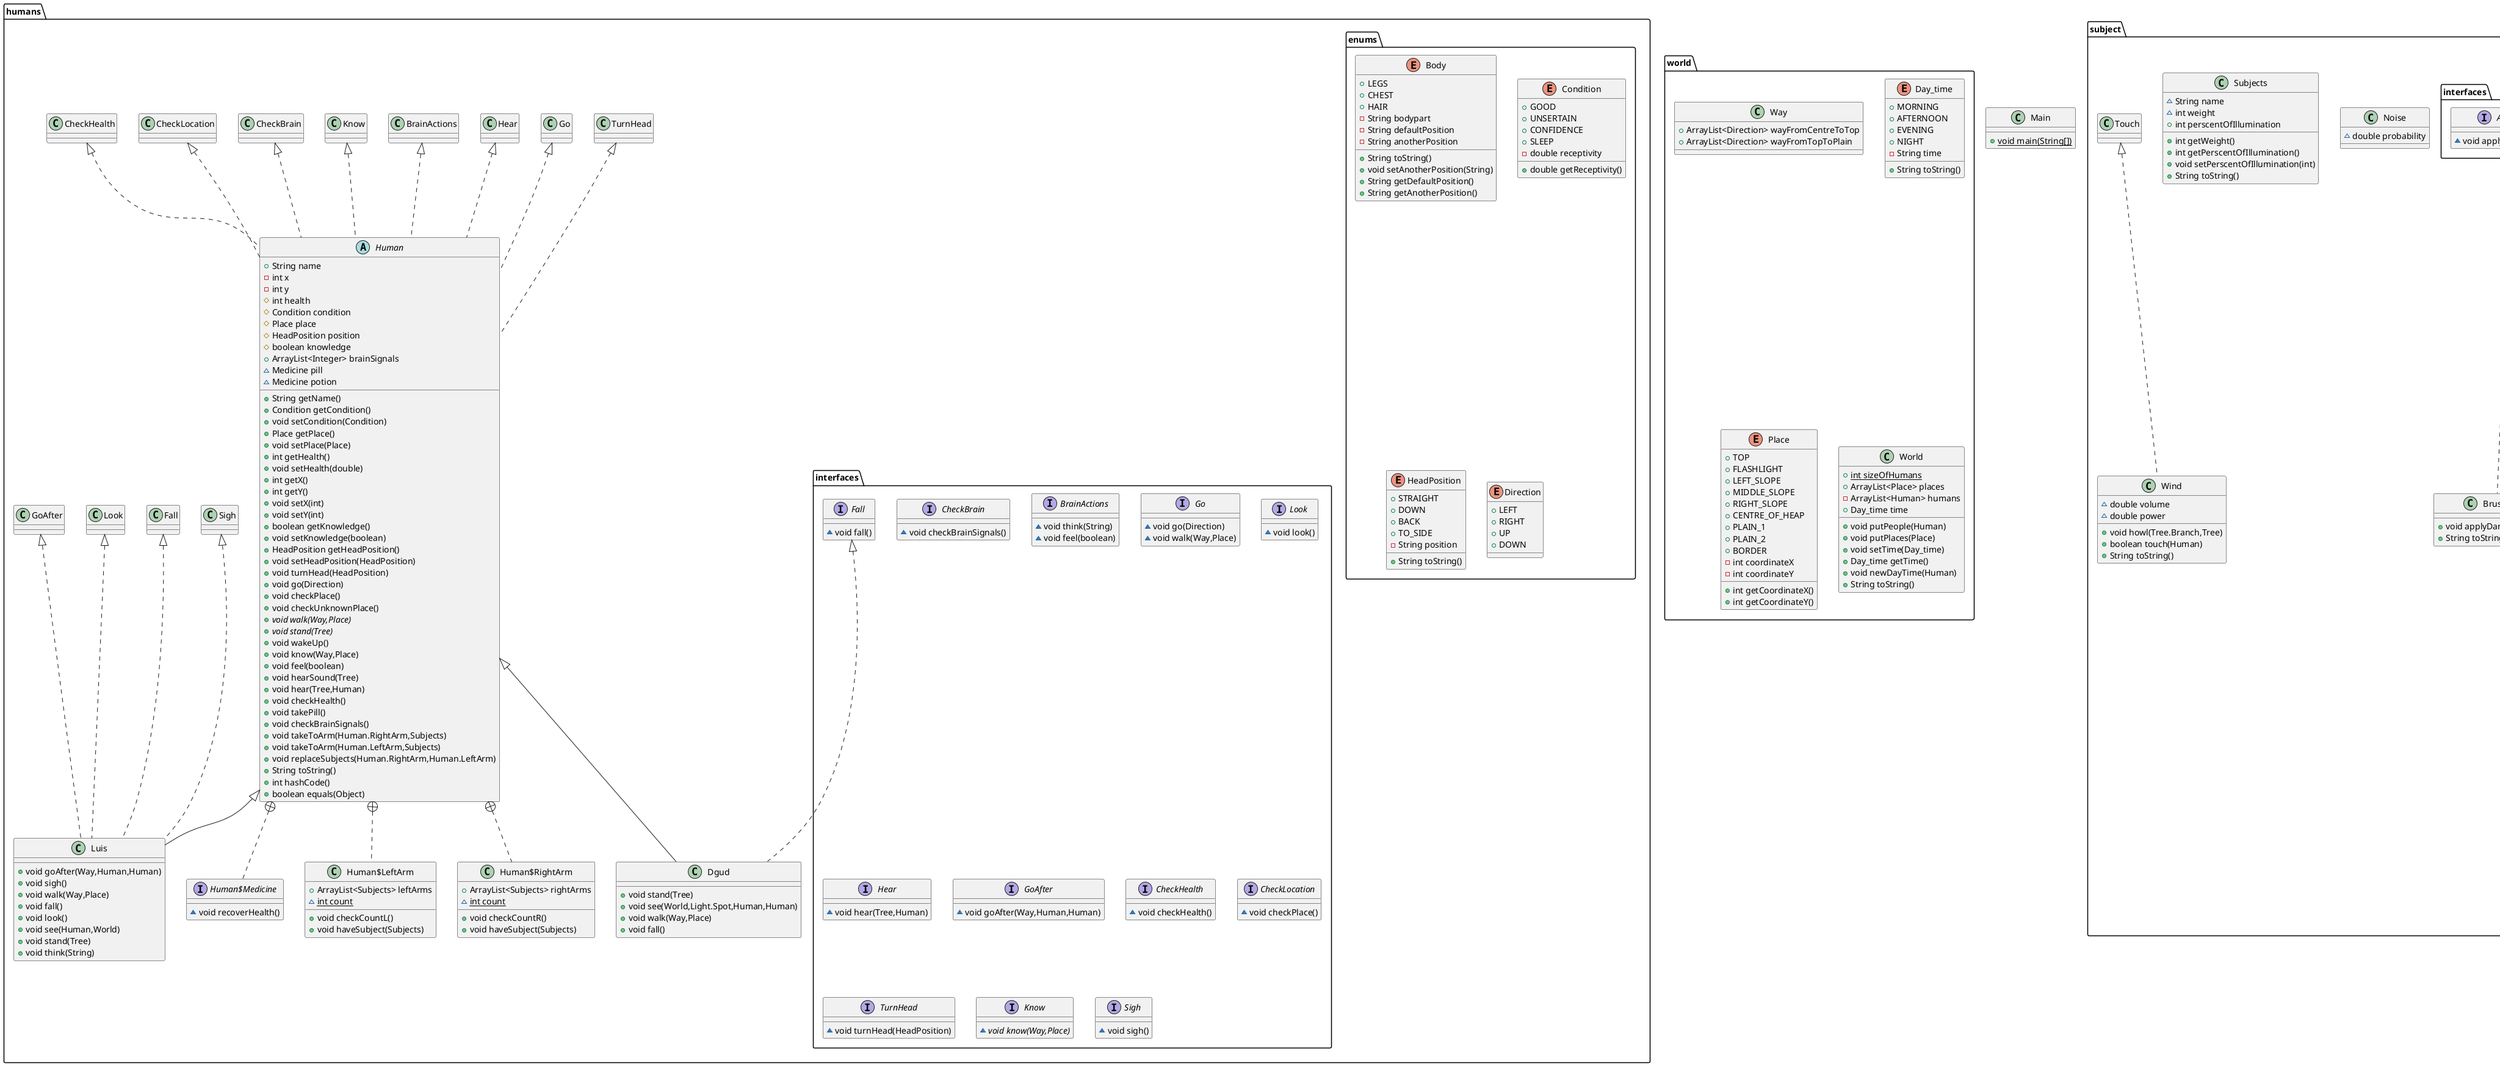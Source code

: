 @startuml
enum humans.enums.Body {
+  LEGS
+  CHEST
+  HAIR
- String bodypart
- String defaultPosition
- String anotherPosition
+ String toString()
+ void setAnotherPosition(String)
+ String getDefaultPosition()
+ String getAnotherPosition()
}
interface humans.interfaces.CheckBrain {
~ void checkBrainSignals()
}
interface humans.interfaces.BrainActions {
~ void think(String)
~ void feel(boolean)
}
class subject.Tree {
~ String title
+ double volume
+ int perscentOfIllumination
+ void makeSound()
+ int getPerscentOfIllumination()
+ void setPerscentOfIllumination(int)
+ String toString()
}
class subject.Tree$Trunk {
+ String toString()
}
class subject.Tree$Branch {
+ String toString()
+ String anotherForm()
}
class subject.Noise {
~ double probability
}
class subject.lights.NaturalLight {
+ void shine(Tree.Branch)
}
interface humans.interfaces.Go {
~ void go(Direction)
~ void walk(Way,Place)
}
class subject.Brushwood {
+ void applyDamage(Human)
+ String toString()
}
abstract class humans.Human {
+ String name
- int x
- int y
# int health
# Condition condition
# Place place
# HeadPosition position
# boolean knowledge
+ ArrayList<Integer> brainSignals
~ Medicine pill
~ Medicine potion
+ String getName()
+ Condition getCondition()
+ void setCondition(Condition)
+ Place getPlace()
+ void setPlace(Place)
+ int getHealth()
+ void setHealth(double)
+ int getX()
+ int getY()
+ void setX(int)
+ void setY(int)
+ boolean getKnowledge()
+ void setKnowledge(boolean)
+ HeadPosition getHeadPosition()
+ void setHeadPosition(HeadPosition)
+ void turnHead(HeadPosition)
+ void go(Direction)
+ void checkPlace()
+ void checkUnknownPlace()
+ {abstract}void walk(Way,Place)
+ {abstract}void stand(Tree)
+ void wakeUp()
+ void know(Way,Place)
+ void feel(boolean)
+ void hearSound(Tree)
+ void hear(Tree,Human)
+ void checkHealth()
+ void takePill()
+ void checkBrainSignals()
+ void takeToArm(Human.RightArm,Subjects)
+ void takeToArm(Human.LeftArm,Subjects)
+ void replaceSubjects(Human.RightArm,Human.LeftArm)
+ String toString()
+ int hashCode()
+ boolean equals(Object)
}
interface humans.Human$Medicine {
~ void recoverHealth()
}
class humans.Human$LeftArm {
+ ArrayList<Subjects> leftArms
~ {static} int count
+ void checkCountL()
+ void haveSubject(Subjects)
}
class humans.Human$RightArm {
+ ArrayList<Subjects> rightArms
~ {static} int count
+ void checkCountR()
+ void haveSubject(Subjects)
}
abstract class subject.lights.Light {
# int brightness
~ String name
# int period
# int time
+ void shineToTree(Tree)
+ void shineToSubject(Subjects)
+ String lightCharacteristic()
}
class subject.lights.Light$Spot {
- double size
- double brightness
+ double getSize()
+ double getBrightness()
+ void setSize(double)
+ void setBrightness(double)
+ void newView(Human,Human)
+ String toString()
}
interface humans.interfaces.Look {
~ void look()
}
class Main {
+ {static} void main(String[])
}
class subject.Wind {
~ double volume
~ double power
+ void howl(Tree.Branch,Tree)
+ boolean touch(Human)
+ String toString()
}
class exception.HumanWithoutPlaceException {
}
interface subject.interfaces.Touch {
~ boolean touch(Human)
}
class world.Way {
+ ArrayList<Direction> wayFromCentreToTop
+ ArrayList<Direction> wayFromTopToPlain
}
enum humans.enums.Condition {
+  GOOD
+  UNSERTAIN
+  CONFIDENCE
+  SLEEP
- double receptivity
+ double getReceptivity()
}
interface subject.interfaces.ApplyDamage {
~ void applyDamage(Human)
}
class subject.lights.FakeLight {
+ void shine(Subjects,Tree,Tree.Branch)
}
interface humans.interfaces.Hear {
~ void hear(Tree,Human)
}
class exception.LowSoundException {
+ {static} int count
}
interface humans.interfaces.GoAfter {
~ void goAfter(Way,Human,Human)
}
enum humans.enums.HeadPosition {
+  STRAIGHT
+  DOWN
+  BACK
+  TO_SIDE
- String position
+ String toString()
}
interface humans.interfaces.Fall {
~ void fall()
}
interface humans.interfaces.CheckHealth {
~ void checkHealth()
}
interface humans.interfaces.CheckLocation {
~ void checkPlace()
}
class subject.Subjects {
~ String name
~ int weight
+ int perscentOfIllumination
+ int getWeight()
+ int getPerscentOfIllumination()
+ void setPerscentOfIllumination(int)
+ String toString()
}
enum humans.enums.Direction {
+  LEFT
+  RIGHT
+  UP
+  DOWN
}
enum world.Day_time {
+  MORNING
+  AFTERNOON
+  EVENING
+  NIGHT
- String time
+ String toString()
}
interface humans.interfaces.TurnHead {
~ void turnHead(HeadPosition)
}
interface humans.interfaces.Know {
~ {abstract}void know(Way,Place)
}
interface subject.interfaces.MakeSound {
~ void makeSound()
}
enum world.Place {
+  TOP
+  FLASHLIGHT
+  LEFT_SLOPE
+  MIDDLE_SLOPE
+  RIGHT_SLOPE
+  CENTRE_OF_HEAP
+  PLAIN_1
+  PLAIN_2
+  BORDER
- int coordinateX
- int coordinateY
+ int getCoordinateX()
+ int getCoordinateY()
}
class exception.InvalidValueException {
}
class humans.Dgud {
+ void stand(Tree)
+ void see(World,Light.Spot,Human,Human)
+ void walk(Way,Place)
+ void fall()
}
class world.World {
+ {static} int sizeOfHumans
+ ArrayList<Place> places
- ArrayList<Human> humans
+ Day_time time
+ void putPeople(Human)
+ void putPlaces(Place)
+ void setTime(Day_time)
+ Day_time getTime()
+ void newDayTime(Human)
+ String toString()
}
class humans.Luis {
+ void goAfter(Way,Human,Human)
+ void sigh()
+ void walk(Way,Place)
+ void fall()
+ void look()
+ void see(Human,World)
+ void stand(Tree)
+ void think(String)
}
interface humans.interfaces.Sigh {
~ void sigh()
}


subject.interfaces.MakeSound <|.. subject.Tree
subject.Tree +.. subject.Tree$Trunk
subject.Tree <|-- subject.Tree$Trunk
subject.Tree +.. subject.Tree$Branch
subject.Tree <|-- subject.Tree$Branch
subject.lights.Light <|-- subject.lights.NaturalLight
subject.interfaces.ApplyDamage <|.. subject.Brushwood
humans.TurnHead <|.. humans.Human
humans.Go <|.. humans.Human
humans.Hear <|.. humans.Human
humans.BrainActions <|.. humans.Human
humans.Know <|.. humans.Human
humans.CheckBrain <|.. humans.Human
humans.CheckLocation <|.. humans.Human
humans.CheckHealth <|.. humans.Human
humans.Human +.. humans.Human$Medicine
humans.Human +.. humans.Human$LeftArm
humans.Human +.. humans.Human$RightArm
subject.lights.Light +.. subject.lights.Light$Spot
subject.Touch <|.. subject.Wind
exception.RuntimeException <|-- exception.HumanWithoutPlaceException
subject.lights.Light <|-- subject.lights.FakeLight
exception.Exception <|-- exception.LowSoundException
exception.Exception <|-- exception.InvalidValueException
humans.interfaces.Fall <|.. humans.Dgud
humans.Human <|-- humans.Dgud
humans.Sigh <|.. humans.Luis
humans.Fall <|.. humans.Luis
humans.Look <|.. humans.Luis
humans.GoAfter <|.. humans.Luis
humans.Human <|-- humans.Luis
@enduml